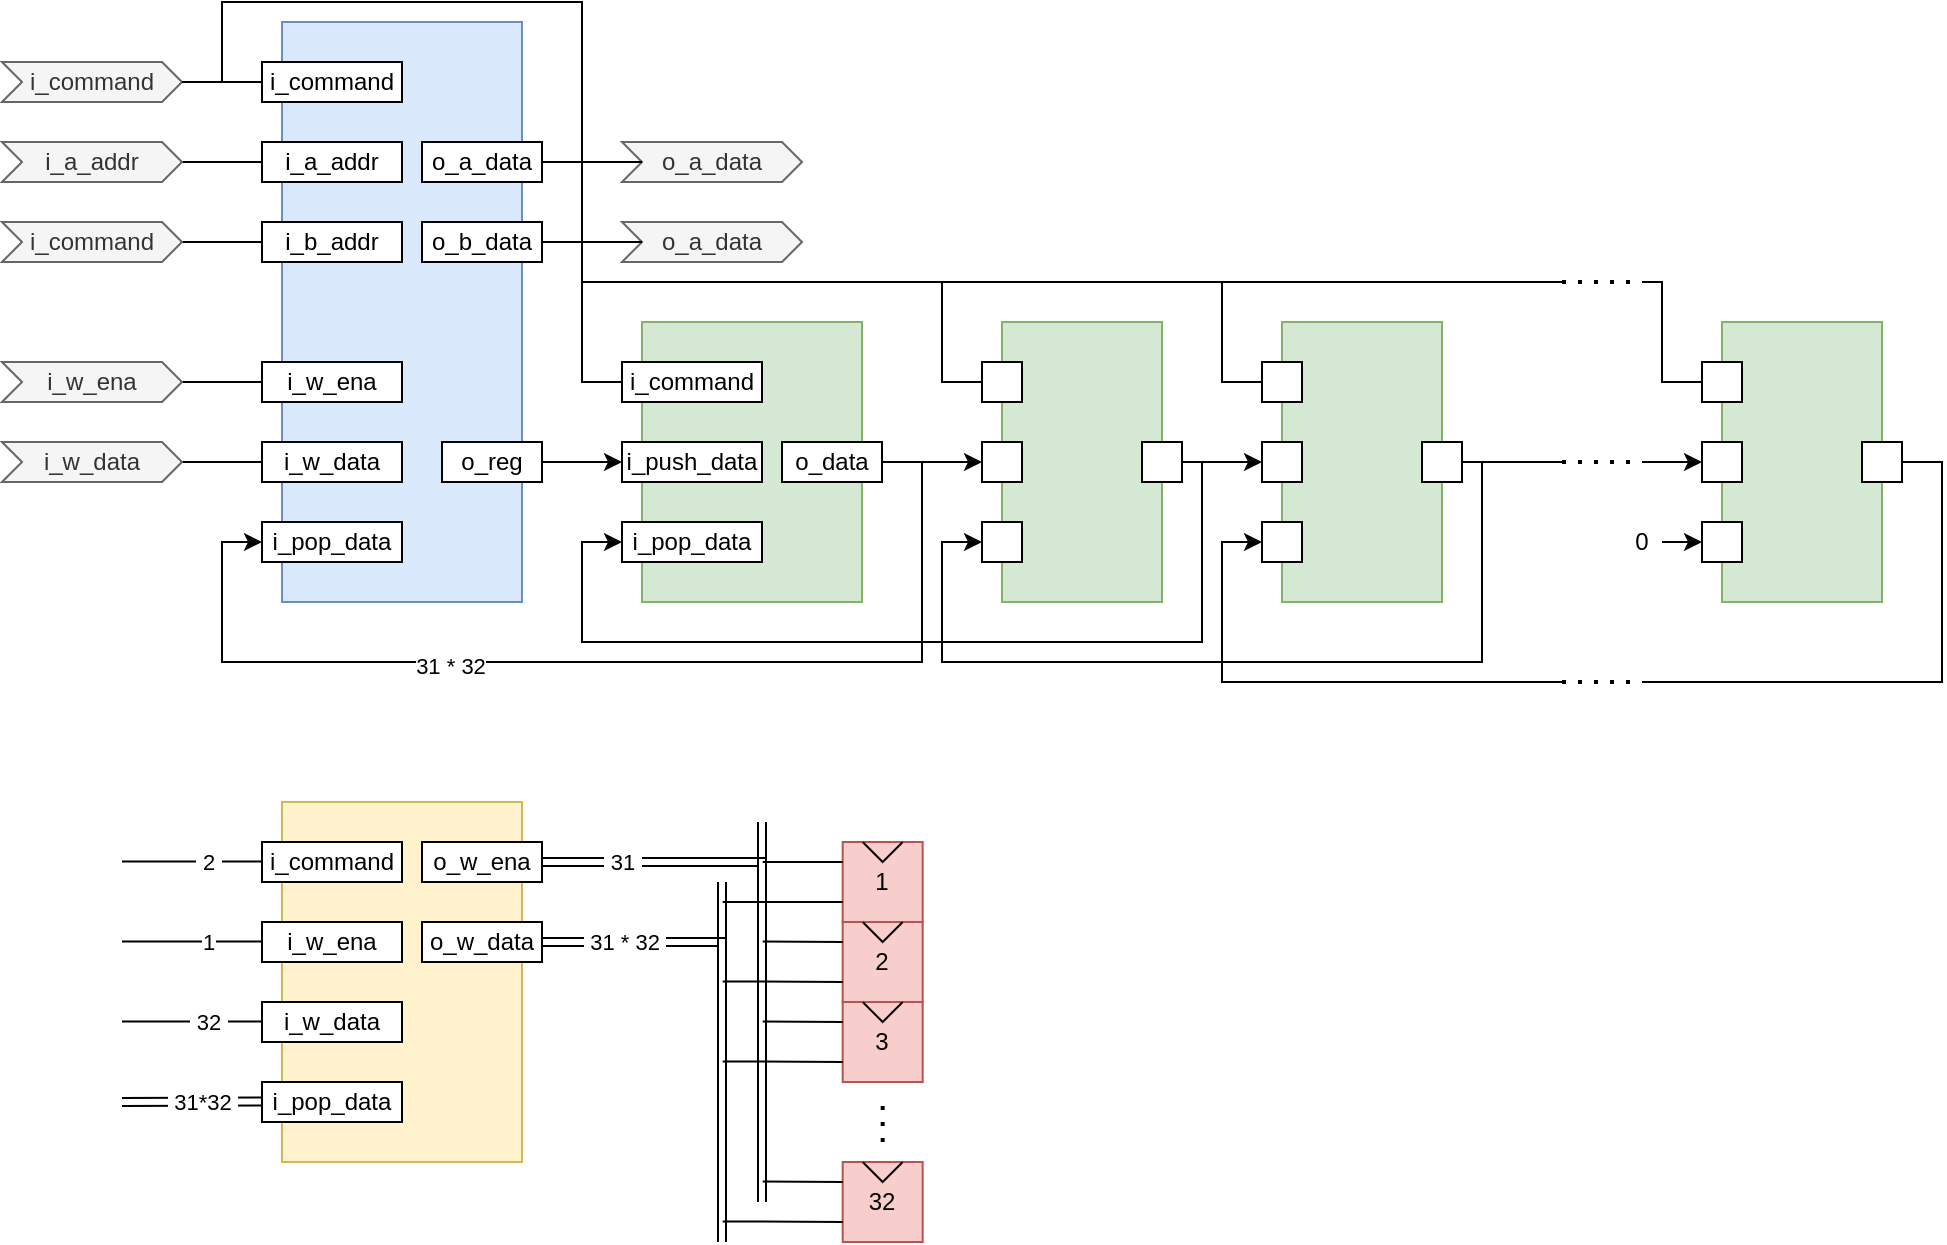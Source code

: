 <mxfile version="27.0.5">
  <diagram name="Page-1" id="EF95RXOkAe6jpXl8hsVO">
    <mxGraphModel dx="2315" dy="1381" grid="1" gridSize="10" guides="1" tooltips="1" connect="1" arrows="1" fold="1" page="1" pageScale="1" pageWidth="850" pageHeight="1100" math="0" shadow="0">
      <root>
        <mxCell id="0" />
        <mxCell id="1" parent="0" />
        <mxCell id="Xn5FnCG-qSh6JUQlaOpy-32" value="" style="rounded=0;whiteSpace=wrap;html=1;fillColor=#d5e8d4;strokeColor=#82b366;" vertex="1" parent="1">
          <mxGeometry x="190" y="500" width="110" height="140" as="geometry" />
        </mxCell>
        <mxCell id="Xn5FnCG-qSh6JUQlaOpy-5" value="i_command" style="rounded=0;whiteSpace=wrap;html=1;" vertex="1" parent="1">
          <mxGeometry x="180" y="520" width="70" height="20" as="geometry" />
        </mxCell>
        <mxCell id="Xn5FnCG-qSh6JUQlaOpy-38" value="i_pop_data" style="rounded=0;whiteSpace=wrap;html=1;" vertex="1" parent="1">
          <mxGeometry x="180" y="600" width="70" height="20" as="geometry" />
        </mxCell>
        <mxCell id="Xn5FnCG-qSh6JUQlaOpy-41" value="o_data" style="rounded=0;whiteSpace=wrap;html=1;" vertex="1" parent="1">
          <mxGeometry x="260" y="560" width="50" height="20" as="geometry" />
        </mxCell>
        <mxCell id="Xn5FnCG-qSh6JUQlaOpy-35" value="i_push_data" style="rounded=0;whiteSpace=wrap;html=1;" vertex="1" parent="1">
          <mxGeometry x="180" y="560" width="70" height="20" as="geometry" />
        </mxCell>
        <mxCell id="Xn5FnCG-qSh6JUQlaOpy-45" value="" style="endArrow=none;html=1;rounded=0;entryX=0;entryY=0.5;entryDx=0;entryDy=0;exitX=0;exitY=0.5;exitDx=0;exitDy=0;startArrow=none;startFill=0;" edge="1" parent="1" target="Xn5FnCG-qSh6JUQlaOpy-48" source="Xn5FnCG-qSh6JUQlaOpy-5">
          <mxGeometry width="50" height="50" relative="1" as="geometry">
            <mxPoint x="170" y="530" as="sourcePoint" />
            <mxPoint x="460" y="530" as="targetPoint" />
            <Array as="points">
              <mxPoint x="160" y="530" />
              <mxPoint x="160" y="480" />
              <mxPoint x="340" y="480" />
              <mxPoint x="340" y="530" />
              <mxPoint x="360" y="530" />
            </Array>
          </mxGeometry>
        </mxCell>
        <mxCell id="Xn5FnCG-qSh6JUQlaOpy-47" value="" style="rounded=0;whiteSpace=wrap;html=1;fillColor=#d5e8d4;strokeColor=#82b366;" vertex="1" parent="1">
          <mxGeometry x="370" y="500" width="80" height="140" as="geometry" />
        </mxCell>
        <mxCell id="Xn5FnCG-qSh6JUQlaOpy-48" value="" style="rounded=0;whiteSpace=wrap;html=1;" vertex="1" parent="1">
          <mxGeometry x="360" y="520" width="20" height="20" as="geometry" />
        </mxCell>
        <mxCell id="Xn5FnCG-qSh6JUQlaOpy-49" value="" style="endArrow=classic;html=1;rounded=0;entryX=0;entryY=0.5;entryDx=0;entryDy=0;exitX=1;exitY=0.5;exitDx=0;exitDy=0;" edge="1" parent="1" target="Xn5FnCG-qSh6JUQlaOpy-51" source="Xn5FnCG-qSh6JUQlaOpy-41">
          <mxGeometry width="50" height="50" relative="1" as="geometry">
            <mxPoint x="360" y="570" as="sourcePoint" />
            <mxPoint x="460" y="570" as="targetPoint" />
          </mxGeometry>
        </mxCell>
        <mxCell id="Xn5FnCG-qSh6JUQlaOpy-51" value="" style="rounded=0;whiteSpace=wrap;html=1;" vertex="1" parent="1">
          <mxGeometry x="360" y="560" width="20" height="20" as="geometry" />
        </mxCell>
        <mxCell id="Xn5FnCG-qSh6JUQlaOpy-54" value="" style="rounded=0;whiteSpace=wrap;html=1;" vertex="1" parent="1">
          <mxGeometry x="360" y="600" width="20" height="20" as="geometry" />
        </mxCell>
        <mxCell id="Xn5FnCG-qSh6JUQlaOpy-56" value="" style="rounded=0;whiteSpace=wrap;html=1;" vertex="1" parent="1">
          <mxGeometry x="440" y="560" width="20" height="20" as="geometry" />
        </mxCell>
        <mxCell id="Xn5FnCG-qSh6JUQlaOpy-59" value="" style="endArrow=classic;html=1;rounded=0;exitX=1;exitY=0.5;exitDx=0;exitDy=0;entryX=0;entryY=0.5;entryDx=0;entryDy=0;" edge="1" parent="1" source="Xn5FnCG-qSh6JUQlaOpy-56" target="Xn5FnCG-qSh6JUQlaOpy-38">
          <mxGeometry width="50" height="50" relative="1" as="geometry">
            <mxPoint x="450" y="490" as="sourcePoint" />
            <mxPoint x="210" y="610" as="targetPoint" />
            <Array as="points">
              <mxPoint x="470" y="570" />
              <mxPoint x="470" y="660" />
              <mxPoint x="160" y="660" />
              <mxPoint x="160" y="610" />
            </Array>
          </mxGeometry>
        </mxCell>
        <mxCell id="Xn5FnCG-qSh6JUQlaOpy-61" value="" style="rounded=0;whiteSpace=wrap;html=1;fillColor=#d5e8d4;strokeColor=#82b366;" vertex="1" parent="1">
          <mxGeometry x="510" y="500" width="80" height="140" as="geometry" />
        </mxCell>
        <mxCell id="Xn5FnCG-qSh6JUQlaOpy-62" value="" style="rounded=0;whiteSpace=wrap;html=1;" vertex="1" parent="1">
          <mxGeometry x="500" y="520" width="20" height="20" as="geometry" />
        </mxCell>
        <mxCell id="Xn5FnCG-qSh6JUQlaOpy-63" value="" style="rounded=0;whiteSpace=wrap;html=1;" vertex="1" parent="1">
          <mxGeometry x="500" y="560" width="20" height="20" as="geometry" />
        </mxCell>
        <mxCell id="Xn5FnCG-qSh6JUQlaOpy-64" value="" style="rounded=0;whiteSpace=wrap;html=1;" vertex="1" parent="1">
          <mxGeometry x="500" y="600" width="20" height="20" as="geometry" />
        </mxCell>
        <mxCell id="Xn5FnCG-qSh6JUQlaOpy-65" value="" style="rounded=0;whiteSpace=wrap;html=1;" vertex="1" parent="1">
          <mxGeometry x="580" y="560" width="20" height="20" as="geometry" />
        </mxCell>
        <mxCell id="Xn5FnCG-qSh6JUQlaOpy-66" value="" style="endArrow=classic;html=1;rounded=0;exitX=1;exitY=0.5;exitDx=0;exitDy=0;entryX=0;entryY=0.5;entryDx=0;entryDy=0;" edge="1" parent="1" source="Xn5FnCG-qSh6JUQlaOpy-65">
          <mxGeometry width="50" height="50" relative="1" as="geometry">
            <mxPoint x="580" y="490" as="sourcePoint" />
            <mxPoint x="360" y="610" as="targetPoint" />
            <Array as="points">
              <mxPoint x="610" y="570" />
              <mxPoint x="610" y="670" />
              <mxPoint x="340" y="670" />
              <mxPoint x="340" y="610" />
            </Array>
          </mxGeometry>
        </mxCell>
        <mxCell id="Xn5FnCG-qSh6JUQlaOpy-68" value="" style="rounded=0;whiteSpace=wrap;html=1;fillColor=#d5e8d4;strokeColor=#82b366;" vertex="1" parent="1">
          <mxGeometry x="730" y="500" width="80" height="140" as="geometry" />
        </mxCell>
        <mxCell id="Xn5FnCG-qSh6JUQlaOpy-69" value="" style="rounded=0;whiteSpace=wrap;html=1;" vertex="1" parent="1">
          <mxGeometry x="720" y="520" width="20" height="20" as="geometry" />
        </mxCell>
        <mxCell id="Xn5FnCG-qSh6JUQlaOpy-70" value="" style="rounded=0;whiteSpace=wrap;html=1;" vertex="1" parent="1">
          <mxGeometry x="720" y="560" width="20" height="20" as="geometry" />
        </mxCell>
        <mxCell id="Xn5FnCG-qSh6JUQlaOpy-71" value="" style="rounded=0;whiteSpace=wrap;html=1;" vertex="1" parent="1">
          <mxGeometry x="720" y="600" width="20" height="20" as="geometry" />
        </mxCell>
        <mxCell id="Xn5FnCG-qSh6JUQlaOpy-72" value="" style="rounded=0;whiteSpace=wrap;html=1;" vertex="1" parent="1">
          <mxGeometry x="800" y="560" width="20" height="20" as="geometry" />
        </mxCell>
        <mxCell id="Xn5FnCG-qSh6JUQlaOpy-75" value="" style="endArrow=classic;html=1;rounded=0;entryX=0;entryY=0.5;entryDx=0;entryDy=0;" edge="1" parent="1" target="Xn5FnCG-qSh6JUQlaOpy-64">
          <mxGeometry width="50" height="50" relative="1" as="geometry">
            <mxPoint x="650" y="680" as="sourcePoint" />
            <mxPoint x="520" y="660" as="targetPoint" />
            <Array as="points">
              <mxPoint x="480" y="680" />
              <mxPoint x="480" y="610" />
            </Array>
          </mxGeometry>
        </mxCell>
        <mxCell id="Xn5FnCG-qSh6JUQlaOpy-76" value="" style="endArrow=classic;html=1;rounded=0;entryX=0;entryY=0.5;entryDx=0;entryDy=0;" edge="1" parent="1" target="Xn5FnCG-qSh6JUQlaOpy-70">
          <mxGeometry width="50" height="50" relative="1" as="geometry">
            <mxPoint x="690" y="570" as="sourcePoint" />
            <mxPoint x="520" y="660" as="targetPoint" />
          </mxGeometry>
        </mxCell>
        <mxCell id="Xn5FnCG-qSh6JUQlaOpy-77" value="" style="endArrow=none;html=1;rounded=0;" edge="1" parent="1">
          <mxGeometry width="50" height="50" relative="1" as="geometry">
            <mxPoint x="650" y="480" as="sourcePoint" />
            <mxPoint x="340" y="480" as="targetPoint" />
          </mxGeometry>
        </mxCell>
        <mxCell id="Xn5FnCG-qSh6JUQlaOpy-78" value="" style="endArrow=none;html=1;rounded=0;entryX=0;entryY=0.5;entryDx=0;entryDy=0;startFill=0;" edge="1" parent="1" target="Xn5FnCG-qSh6JUQlaOpy-69">
          <mxGeometry width="50" height="50" relative="1" as="geometry">
            <mxPoint x="690" y="480" as="sourcePoint" />
            <mxPoint x="520" y="660" as="targetPoint" />
            <Array as="points">
              <mxPoint x="700" y="480" />
              <mxPoint x="700" y="530" />
            </Array>
          </mxGeometry>
        </mxCell>
        <mxCell id="Xn5FnCG-qSh6JUQlaOpy-80" value="" style="endArrow=none;dashed=1;html=1;dashPattern=1 3;strokeWidth=2;rounded=0;" edge="1" parent="1">
          <mxGeometry width="50" height="50" relative="1" as="geometry">
            <mxPoint x="650" y="480" as="sourcePoint" />
            <mxPoint x="690" y="480" as="targetPoint" />
          </mxGeometry>
        </mxCell>
        <mxCell id="Xn5FnCG-qSh6JUQlaOpy-81" value="" style="endArrow=none;dashed=1;html=1;dashPattern=1 3;strokeWidth=2;rounded=0;" edge="1" parent="1">
          <mxGeometry width="50" height="50" relative="1" as="geometry">
            <mxPoint x="650" y="570" as="sourcePoint" />
            <mxPoint x="690" y="570" as="targetPoint" />
          </mxGeometry>
        </mxCell>
        <mxCell id="Xn5FnCG-qSh6JUQlaOpy-82" value="" style="endArrow=none;dashed=1;html=1;dashPattern=1 3;strokeWidth=2;rounded=0;" edge="1" parent="1">
          <mxGeometry width="50" height="50" relative="1" as="geometry">
            <mxPoint x="650" y="680" as="sourcePoint" />
            <mxPoint x="690" y="680" as="targetPoint" />
          </mxGeometry>
        </mxCell>
        <mxCell id="Xn5FnCG-qSh6JUQlaOpy-83" value="" style="endArrow=none;html=1;rounded=0;" edge="1" parent="1">
          <mxGeometry width="50" height="50" relative="1" as="geometry">
            <mxPoint x="610" y="570" as="sourcePoint" />
            <mxPoint x="650" y="570" as="targetPoint" />
          </mxGeometry>
        </mxCell>
        <mxCell id="Xn5FnCG-qSh6JUQlaOpy-85" value="" style="endArrow=none;html=1;rounded=0;entryX=1;entryY=0.5;entryDx=0;entryDy=0;" edge="1" parent="1" target="Xn5FnCG-qSh6JUQlaOpy-72">
          <mxGeometry width="50" height="50" relative="1" as="geometry">
            <mxPoint x="690" y="680" as="sourcePoint" />
            <mxPoint x="520" y="660" as="targetPoint" />
            <Array as="points">
              <mxPoint x="840" y="680" />
              <mxPoint x="840" y="570" />
            </Array>
          </mxGeometry>
        </mxCell>
        <mxCell id="Xn5FnCG-qSh6JUQlaOpy-86" value="" style="endArrow=classic;html=1;rounded=0;entryX=0;entryY=0.5;entryDx=0;entryDy=0;" edge="1" parent="1" target="Xn5FnCG-qSh6JUQlaOpy-71">
          <mxGeometry width="50" height="50" relative="1" as="geometry">
            <mxPoint x="700" y="610" as="sourcePoint" />
            <mxPoint x="520" y="660" as="targetPoint" />
          </mxGeometry>
        </mxCell>
        <mxCell id="Xn5FnCG-qSh6JUQlaOpy-88" value="0" style="text;html=1;align=center;verticalAlign=middle;whiteSpace=wrap;rounded=0;" vertex="1" parent="1">
          <mxGeometry x="680" y="600" width="20" height="20" as="geometry" />
        </mxCell>
        <mxCell id="Xn5FnCG-qSh6JUQlaOpy-90" value="" style="endArrow=classic;html=1;rounded=0;entryX=0;entryY=0.5;entryDx=0;entryDy=0;" edge="1" parent="1" target="Xn5FnCG-qSh6JUQlaOpy-63">
          <mxGeometry width="50" height="50" relative="1" as="geometry">
            <mxPoint x="470" y="570" as="sourcePoint" />
            <mxPoint x="510" y="660" as="targetPoint" />
          </mxGeometry>
        </mxCell>
        <mxCell id="Xn5FnCG-qSh6JUQlaOpy-91" value="" style="endArrow=none;html=1;rounded=0;entryX=0;entryY=0.5;entryDx=0;entryDy=0;startFill=0;" edge="1" parent="1" target="Xn5FnCG-qSh6JUQlaOpy-62">
          <mxGeometry width="50" height="50" relative="1" as="geometry">
            <mxPoint x="480" y="480" as="sourcePoint" />
            <mxPoint x="510" y="640" as="targetPoint" />
            <Array as="points">
              <mxPoint x="480" y="530" />
            </Array>
          </mxGeometry>
        </mxCell>
        <mxCell id="Xn5FnCG-qSh6JUQlaOpy-93" value="" style="rounded=0;whiteSpace=wrap;html=1;fillColor=#dae8fc;strokeColor=#6c8ebf;" vertex="1" parent="1">
          <mxGeometry x="10" y="350" width="120" height="290" as="geometry" />
        </mxCell>
        <mxCell id="Xn5FnCG-qSh6JUQlaOpy-95" value="" style="endArrow=classic;html=1;rounded=0;entryX=0;entryY=0.5;entryDx=0;entryDy=0;" edge="1" parent="1" target="Xn5FnCG-qSh6JUQlaOpy-96">
          <mxGeometry width="50" height="50" relative="1" as="geometry">
            <mxPoint x="330" y="570" as="sourcePoint" />
            <mxPoint x="-80" y="680" as="targetPoint" />
            <Array as="points">
              <mxPoint x="330" y="670" />
              <mxPoint x="-20" y="670" />
              <mxPoint x="-20" y="610" />
            </Array>
          </mxGeometry>
        </mxCell>
        <mxCell id="Xn5FnCG-qSh6JUQlaOpy-168" value="31 * 32" style="edgeLabel;html=1;align=center;verticalAlign=middle;resizable=0;points=[];" vertex="1" connectable="0" parent="Xn5FnCG-qSh6JUQlaOpy-95">
          <mxGeometry x="0.268" y="2" relative="1" as="geometry">
            <mxPoint as="offset" />
          </mxGeometry>
        </mxCell>
        <mxCell id="Xn5FnCG-qSh6JUQlaOpy-96" value="i_pop_data" style="rounded=0;whiteSpace=wrap;html=1;" vertex="1" parent="1">
          <mxGeometry y="600" width="70" height="20" as="geometry" />
        </mxCell>
        <mxCell id="Xn5FnCG-qSh6JUQlaOpy-97" value="i_command" style="rounded=0;whiteSpace=wrap;html=1;" vertex="1" parent="1">
          <mxGeometry y="370" width="70" height="20" as="geometry" />
        </mxCell>
        <mxCell id="Xn5FnCG-qSh6JUQlaOpy-99" value="i_w_ena" style="rounded=0;whiteSpace=wrap;html=1;" vertex="1" parent="1">
          <mxGeometry y="520" width="70" height="20" as="geometry" />
        </mxCell>
        <mxCell id="Xn5FnCG-qSh6JUQlaOpy-101" value="o_reg" style="rounded=0;whiteSpace=wrap;html=1;" vertex="1" parent="1">
          <mxGeometry x="90" y="560" width="50" height="20" as="geometry" />
        </mxCell>
        <mxCell id="Xn5FnCG-qSh6JUQlaOpy-102" value="" style="endArrow=classic;html=1;rounded=0;exitX=1;exitY=0.5;exitDx=0;exitDy=0;entryX=0;entryY=0.5;entryDx=0;entryDy=0;" edge="1" parent="1" source="Xn5FnCG-qSh6JUQlaOpy-101" target="Xn5FnCG-qSh6JUQlaOpy-35">
          <mxGeometry width="50" height="50" relative="1" as="geometry">
            <mxPoint x="280" y="480" as="sourcePoint" />
            <mxPoint x="330" y="430" as="targetPoint" />
          </mxGeometry>
        </mxCell>
        <mxCell id="Xn5FnCG-qSh6JUQlaOpy-103" value="i_w_data" style="rounded=0;whiteSpace=wrap;html=1;" vertex="1" parent="1">
          <mxGeometry y="560" width="70" height="20" as="geometry" />
        </mxCell>
        <mxCell id="Xn5FnCG-qSh6JUQlaOpy-108" value="o_a_data" style="rounded=0;whiteSpace=wrap;html=1;" vertex="1" parent="1">
          <mxGeometry x="80" y="410" width="60" height="20" as="geometry" />
        </mxCell>
        <mxCell id="Xn5FnCG-qSh6JUQlaOpy-109" value="o_b_data" style="rounded=0;whiteSpace=wrap;html=1;" vertex="1" parent="1">
          <mxGeometry x="80" y="450" width="60" height="20" as="geometry" />
        </mxCell>
        <mxCell id="Xn5FnCG-qSh6JUQlaOpy-110" value="o_a_data" style="shape=step;perimeter=stepPerimeter;whiteSpace=wrap;html=1;fixedSize=1;size=10;fillColor=#f5f5f5;fontColor=#333333;strokeColor=#666666;" vertex="1" parent="1">
          <mxGeometry x="180" y="410" width="90" height="20" as="geometry" />
        </mxCell>
        <mxCell id="Xn5FnCG-qSh6JUQlaOpy-111" value="" style="endArrow=none;html=1;rounded=0;entryX=0;entryY=0.5;entryDx=0;entryDy=0;exitX=1;exitY=0.5;exitDx=0;exitDy=0;" edge="1" parent="1" source="Xn5FnCG-qSh6JUQlaOpy-108" target="Xn5FnCG-qSh6JUQlaOpy-110">
          <mxGeometry width="50" height="50" relative="1" as="geometry">
            <mxPoint x="390" y="490" as="sourcePoint" />
            <mxPoint x="440" y="440" as="targetPoint" />
          </mxGeometry>
        </mxCell>
        <mxCell id="Xn5FnCG-qSh6JUQlaOpy-112" value="o_a_data" style="shape=step;perimeter=stepPerimeter;whiteSpace=wrap;html=1;fixedSize=1;size=10;fillColor=#f5f5f5;fontColor=#333333;strokeColor=#666666;" vertex="1" parent="1">
          <mxGeometry x="180" y="450" width="90" height="20" as="geometry" />
        </mxCell>
        <mxCell id="Xn5FnCG-qSh6JUQlaOpy-113" value="" style="endArrow=none;html=1;rounded=0;entryX=0;entryY=0.5;entryDx=0;entryDy=0;exitX=1;exitY=0.5;exitDx=0;exitDy=0;" edge="1" parent="1" source="Xn5FnCG-qSh6JUQlaOpy-109" target="Xn5FnCG-qSh6JUQlaOpy-112">
          <mxGeometry width="50" height="50" relative="1" as="geometry">
            <mxPoint x="390" y="490" as="sourcePoint" />
            <mxPoint x="440" y="440" as="targetPoint" />
          </mxGeometry>
        </mxCell>
        <mxCell id="Xn5FnCG-qSh6JUQlaOpy-114" value="i_b_addr" style="rounded=0;whiteSpace=wrap;html=1;" vertex="1" parent="1">
          <mxGeometry y="450" width="70" height="20" as="geometry" />
        </mxCell>
        <mxCell id="Xn5FnCG-qSh6JUQlaOpy-115" value="i_a_addr" style="rounded=0;whiteSpace=wrap;html=1;" vertex="1" parent="1">
          <mxGeometry y="410" width="70" height="20" as="geometry" />
        </mxCell>
        <mxCell id="Xn5FnCG-qSh6JUQlaOpy-116" value="i_command" style="shape=step;perimeter=stepPerimeter;whiteSpace=wrap;html=1;fixedSize=1;size=10;fillColor=#f5f5f5;fontColor=#333333;strokeColor=#666666;" vertex="1" parent="1">
          <mxGeometry x="-130" y="370" width="90" height="20" as="geometry" />
        </mxCell>
        <mxCell id="Xn5FnCG-qSh6JUQlaOpy-122" style="edgeStyle=orthogonalEdgeStyle;rounded=0;orthogonalLoop=1;jettySize=auto;html=1;exitX=1;exitY=0.5;exitDx=0;exitDy=0;entryX=0;entryY=0.5;entryDx=0;entryDy=0;endArrow=none;startFill=0;" edge="1" parent="1" source="Xn5FnCG-qSh6JUQlaOpy-117" target="Xn5FnCG-qSh6JUQlaOpy-115">
          <mxGeometry relative="1" as="geometry" />
        </mxCell>
        <mxCell id="Xn5FnCG-qSh6JUQlaOpy-117" value="i_a_addr" style="shape=step;perimeter=stepPerimeter;whiteSpace=wrap;html=1;fixedSize=1;size=10;fillColor=#f5f5f5;fontColor=#333333;strokeColor=#666666;" vertex="1" parent="1">
          <mxGeometry x="-130" y="410" width="90" height="20" as="geometry" />
        </mxCell>
        <mxCell id="Xn5FnCG-qSh6JUQlaOpy-123" style="edgeStyle=orthogonalEdgeStyle;rounded=0;orthogonalLoop=1;jettySize=auto;html=1;exitX=1;exitY=0.5;exitDx=0;exitDy=0;entryX=0;entryY=0.5;entryDx=0;entryDy=0;endArrow=none;startFill=0;" edge="1" parent="1" source="Xn5FnCG-qSh6JUQlaOpy-118" target="Xn5FnCG-qSh6JUQlaOpy-114">
          <mxGeometry relative="1" as="geometry" />
        </mxCell>
        <mxCell id="Xn5FnCG-qSh6JUQlaOpy-118" value="i_command" style="shape=step;perimeter=stepPerimeter;whiteSpace=wrap;html=1;fixedSize=1;size=10;fillColor=#f5f5f5;fontColor=#333333;strokeColor=#666666;" vertex="1" parent="1">
          <mxGeometry x="-130" y="450" width="90" height="20" as="geometry" />
        </mxCell>
        <mxCell id="Xn5FnCG-qSh6JUQlaOpy-124" style="edgeStyle=orthogonalEdgeStyle;rounded=0;orthogonalLoop=1;jettySize=auto;html=1;exitX=1;exitY=0.5;exitDx=0;exitDy=0;entryX=0;entryY=0.5;entryDx=0;entryDy=0;endArrow=none;startFill=0;" edge="1" parent="1" source="Xn5FnCG-qSh6JUQlaOpy-119" target="Xn5FnCG-qSh6JUQlaOpy-99">
          <mxGeometry relative="1" as="geometry" />
        </mxCell>
        <mxCell id="Xn5FnCG-qSh6JUQlaOpy-119" value="i_w_ena" style="shape=step;perimeter=stepPerimeter;whiteSpace=wrap;html=1;fixedSize=1;size=10;fillColor=#f5f5f5;fontColor=#333333;strokeColor=#666666;" vertex="1" parent="1">
          <mxGeometry x="-130" y="520" width="90" height="20" as="geometry" />
        </mxCell>
        <mxCell id="Xn5FnCG-qSh6JUQlaOpy-125" style="edgeStyle=orthogonalEdgeStyle;rounded=0;orthogonalLoop=1;jettySize=auto;html=1;exitX=1;exitY=0.5;exitDx=0;exitDy=0;entryX=0;entryY=0.5;entryDx=0;entryDy=0;endArrow=none;startFill=0;" edge="1" parent="1" source="Xn5FnCG-qSh6JUQlaOpy-120" target="Xn5FnCG-qSh6JUQlaOpy-103">
          <mxGeometry relative="1" as="geometry" />
        </mxCell>
        <mxCell id="Xn5FnCG-qSh6JUQlaOpy-120" value="i_w_data" style="shape=step;perimeter=stepPerimeter;whiteSpace=wrap;html=1;fixedSize=1;size=10;fillColor=#f5f5f5;fontColor=#333333;strokeColor=#666666;" vertex="1" parent="1">
          <mxGeometry x="-130" y="560" width="90" height="20" as="geometry" />
        </mxCell>
        <mxCell id="Xn5FnCG-qSh6JUQlaOpy-121" value="" style="endArrow=none;html=1;rounded=0;entryX=0;entryY=0.5;entryDx=0;entryDy=0;exitX=1;exitY=0.5;exitDx=0;exitDy=0;" edge="1" parent="1" source="Xn5FnCG-qSh6JUQlaOpy-116" target="Xn5FnCG-qSh6JUQlaOpy-97">
          <mxGeometry width="50" height="50" relative="1" as="geometry">
            <mxPoint x="390" y="660" as="sourcePoint" />
            <mxPoint x="440" y="610" as="targetPoint" />
          </mxGeometry>
        </mxCell>
        <mxCell id="Xn5FnCG-qSh6JUQlaOpy-127" value="" style="endArrow=none;html=1;rounded=0;" edge="1" parent="1">
          <mxGeometry width="50" height="50" relative="1" as="geometry">
            <mxPoint x="160" y="480" as="sourcePoint" />
            <mxPoint x="-20" y="380" as="targetPoint" />
            <Array as="points">
              <mxPoint x="160" y="340" />
              <mxPoint x="-20" y="340" />
            </Array>
          </mxGeometry>
        </mxCell>
        <mxCell id="Xn5FnCG-qSh6JUQlaOpy-128" value="1" style="rounded=0;whiteSpace=wrap;html=1;fillColor=#f8cecc;strokeColor=#b85450;" vertex="1" parent="1">
          <mxGeometry x="290.34" y="760" width="40" height="40" as="geometry" />
        </mxCell>
        <mxCell id="Xn5FnCG-qSh6JUQlaOpy-129" value="2" style="rounded=0;whiteSpace=wrap;html=1;fillColor=#f8cecc;strokeColor=#b85450;" vertex="1" parent="1">
          <mxGeometry x="290.34" y="800" width="40" height="40" as="geometry" />
        </mxCell>
        <mxCell id="Xn5FnCG-qSh6JUQlaOpy-130" value="3" style="rounded=0;whiteSpace=wrap;html=1;fillColor=#f8cecc;strokeColor=#b85450;" vertex="1" parent="1">
          <mxGeometry x="290.34" y="840" width="40" height="40" as="geometry" />
        </mxCell>
        <mxCell id="Xn5FnCG-qSh6JUQlaOpy-131" value="" style="endArrow=none;html=1;rounded=0;" edge="1" parent="1">
          <mxGeometry width="50" height="50" relative="1" as="geometry">
            <mxPoint x="300.34" y="760" as="sourcePoint" />
            <mxPoint x="320.34" y="760" as="targetPoint" />
            <Array as="points">
              <mxPoint x="310.34" y="770" />
            </Array>
          </mxGeometry>
        </mxCell>
        <mxCell id="Xn5FnCG-qSh6JUQlaOpy-133" value="" style="endArrow=none;html=1;rounded=0;" edge="1" parent="1">
          <mxGeometry width="50" height="50" relative="1" as="geometry">
            <mxPoint x="300.34" y="800" as="sourcePoint" />
            <mxPoint x="320.34" y="800" as="targetPoint" />
            <Array as="points">
              <mxPoint x="310.34" y="810" />
            </Array>
          </mxGeometry>
        </mxCell>
        <mxCell id="Xn5FnCG-qSh6JUQlaOpy-134" value="" style="endArrow=none;html=1;rounded=0;" edge="1" parent="1">
          <mxGeometry width="50" height="50" relative="1" as="geometry">
            <mxPoint x="300.34" y="840" as="sourcePoint" />
            <mxPoint x="320.34" y="840" as="targetPoint" />
            <Array as="points">
              <mxPoint x="310.34" y="850" />
            </Array>
          </mxGeometry>
        </mxCell>
        <mxCell id="Xn5FnCG-qSh6JUQlaOpy-135" value="32" style="rounded=0;whiteSpace=wrap;html=1;fillColor=#f8cecc;strokeColor=#b85450;" vertex="1" parent="1">
          <mxGeometry x="290.34" y="920" width="40" height="40" as="geometry" />
        </mxCell>
        <mxCell id="Xn5FnCG-qSh6JUQlaOpy-136" value="" style="endArrow=none;html=1;rounded=0;" edge="1" parent="1">
          <mxGeometry width="50" height="50" relative="1" as="geometry">
            <mxPoint x="300.34" y="920" as="sourcePoint" />
            <mxPoint x="320.34" y="920" as="targetPoint" />
            <Array as="points">
              <mxPoint x="310.34" y="930" />
            </Array>
          </mxGeometry>
        </mxCell>
        <mxCell id="Xn5FnCG-qSh6JUQlaOpy-137" value="" style="endArrow=none;html=1;rounded=0;exitX=0;exitY=0.25;exitDx=0;exitDy=0;" edge="1" parent="1" source="Xn5FnCG-qSh6JUQlaOpy-128">
          <mxGeometry width="50" height="50" relative="1" as="geometry">
            <mxPoint x="210.34" y="770" as="sourcePoint" />
            <mxPoint x="250.34" y="770" as="targetPoint" />
          </mxGeometry>
        </mxCell>
        <mxCell id="Xn5FnCG-qSh6JUQlaOpy-138" value="" style="endArrow=none;html=1;rounded=0;exitX=0;exitY=0.25;exitDx=0;exitDy=0;" edge="1" parent="1" source="Xn5FnCG-qSh6JUQlaOpy-129">
          <mxGeometry width="50" height="50" relative="1" as="geometry">
            <mxPoint x="210.34" y="809.71" as="sourcePoint" />
            <mxPoint x="250.34" y="809.71" as="targetPoint" />
          </mxGeometry>
        </mxCell>
        <mxCell id="Xn5FnCG-qSh6JUQlaOpy-139" value="" style="endArrow=none;html=1;rounded=0;exitX=0;exitY=0.25;exitDx=0;exitDy=0;" edge="1" parent="1" source="Xn5FnCG-qSh6JUQlaOpy-130">
          <mxGeometry width="50" height="50" relative="1" as="geometry">
            <mxPoint x="210.34" y="849.71" as="sourcePoint" />
            <mxPoint x="250.34" y="849.71" as="targetPoint" />
          </mxGeometry>
        </mxCell>
        <mxCell id="Xn5FnCG-qSh6JUQlaOpy-140" value="" style="endArrow=none;html=1;rounded=0;exitX=0;exitY=0.25;exitDx=0;exitDy=0;" edge="1" parent="1" source="Xn5FnCG-qSh6JUQlaOpy-135">
          <mxGeometry width="50" height="50" relative="1" as="geometry">
            <mxPoint x="210.34" y="929.71" as="sourcePoint" />
            <mxPoint x="250.34" y="929.71" as="targetPoint" />
          </mxGeometry>
        </mxCell>
        <mxCell id="Xn5FnCG-qSh6JUQlaOpy-141" value="" style="shape=link;html=1;rounded=0;exitX=1;exitY=0.5;exitDx=0;exitDy=0;" edge="1" parent="1">
          <mxGeometry width="100" relative="1" as="geometry">
            <mxPoint x="140" y="770.0" as="sourcePoint" />
            <mxPoint x="250" y="940" as="targetPoint" />
            <Array as="points">
              <mxPoint x="250" y="770" />
            </Array>
          </mxGeometry>
        </mxCell>
        <mxCell id="Xn5FnCG-qSh6JUQlaOpy-164" value="&amp;nbsp;31&amp;nbsp;" style="edgeLabel;html=1;align=center;verticalAlign=middle;resizable=0;points=[];" vertex="1" connectable="0" parent="Xn5FnCG-qSh6JUQlaOpy-141">
          <mxGeometry x="-0.678" y="2" relative="1" as="geometry">
            <mxPoint x="-5" y="2" as="offset" />
          </mxGeometry>
        </mxCell>
        <mxCell id="Xn5FnCG-qSh6JUQlaOpy-144" value="" style="endArrow=none;html=1;rounded=0;exitX=0;exitY=0.75;exitDx=0;exitDy=0;" edge="1" parent="1" source="Xn5FnCG-qSh6JUQlaOpy-128">
          <mxGeometry width="50" height="50" relative="1" as="geometry">
            <mxPoint x="270.34" y="790" as="sourcePoint" />
            <mxPoint x="230.34" y="790" as="targetPoint" />
          </mxGeometry>
        </mxCell>
        <mxCell id="Xn5FnCG-qSh6JUQlaOpy-145" value="" style="endArrow=none;html=1;rounded=0;exitX=0;exitY=0.75;exitDx=0;exitDy=0;" edge="1" parent="1" source="Xn5FnCG-qSh6JUQlaOpy-129">
          <mxGeometry width="50" height="50" relative="1" as="geometry">
            <mxPoint x="285.34" y="830" as="sourcePoint" />
            <mxPoint x="230.34" y="829.71" as="targetPoint" />
          </mxGeometry>
        </mxCell>
        <mxCell id="Xn5FnCG-qSh6JUQlaOpy-146" value="" style="endArrow=none;html=1;rounded=0;exitX=0;exitY=0.75;exitDx=0;exitDy=0;" edge="1" parent="1" source="Xn5FnCG-qSh6JUQlaOpy-130">
          <mxGeometry width="50" height="50" relative="1" as="geometry">
            <mxPoint x="270.34" y="870" as="sourcePoint" />
            <mxPoint x="230.34" y="869.71" as="targetPoint" />
          </mxGeometry>
        </mxCell>
        <mxCell id="Xn5FnCG-qSh6JUQlaOpy-147" value="" style="endArrow=none;html=1;rounded=0;exitX=0;exitY=0.75;exitDx=0;exitDy=0;" edge="1" parent="1" source="Xn5FnCG-qSh6JUQlaOpy-135">
          <mxGeometry width="50" height="50" relative="1" as="geometry">
            <mxPoint x="285.34" y="950" as="sourcePoint" />
            <mxPoint x="230.34" y="949.71" as="targetPoint" />
          </mxGeometry>
        </mxCell>
        <mxCell id="Xn5FnCG-qSh6JUQlaOpy-148" value="" style="shape=link;html=1;rounded=0;exitX=1;exitY=0.5;exitDx=0;exitDy=0;" edge="1" parent="1" source="Xn5FnCG-qSh6JUQlaOpy-158">
          <mxGeometry width="100" relative="1" as="geometry">
            <mxPoint x="170" y="810" as="sourcePoint" />
            <mxPoint x="230" y="960" as="targetPoint" />
            <Array as="points">
              <mxPoint x="230" y="810" />
            </Array>
          </mxGeometry>
        </mxCell>
        <mxCell id="Xn5FnCG-qSh6JUQlaOpy-163" value="&amp;nbsp;31 * 32&amp;nbsp;" style="edgeLabel;html=1;align=center;verticalAlign=middle;resizable=0;points=[];" vertex="1" connectable="0" parent="Xn5FnCG-qSh6JUQlaOpy-148">
          <mxGeometry x="-0.66" y="1" relative="1" as="geometry">
            <mxPoint y="1" as="offset" />
          </mxGeometry>
        </mxCell>
        <mxCell id="Xn5FnCG-qSh6JUQlaOpy-149" value="" style="endArrow=none;dashed=1;html=1;dashPattern=1 3;strokeWidth=2;rounded=0;" edge="1" parent="1">
          <mxGeometry width="50" height="50" relative="1" as="geometry">
            <mxPoint x="310.34" y="910" as="sourcePoint" />
            <mxPoint x="310.34" y="890" as="targetPoint" />
          </mxGeometry>
        </mxCell>
        <mxCell id="Xn5FnCG-qSh6JUQlaOpy-150" value="" style="rounded=0;whiteSpace=wrap;html=1;fillColor=#fff2cc;strokeColor=#d6b656;" vertex="1" parent="1">
          <mxGeometry x="10" y="740" width="120" height="180" as="geometry" />
        </mxCell>
        <mxCell id="Xn5FnCG-qSh6JUQlaOpy-152" value="o_w_ena" style="rounded=0;whiteSpace=wrap;html=1;" vertex="1" parent="1">
          <mxGeometry x="80" y="760" width="60" height="20" as="geometry" />
        </mxCell>
        <mxCell id="Xn5FnCG-qSh6JUQlaOpy-158" value="o_w_data" style="rounded=0;whiteSpace=wrap;html=1;" vertex="1" parent="1">
          <mxGeometry x="80" y="800" width="60" height="20" as="geometry" />
        </mxCell>
        <mxCell id="Xn5FnCG-qSh6JUQlaOpy-159" value="i_w_ena" style="rounded=0;whiteSpace=wrap;html=1;" vertex="1" parent="1">
          <mxGeometry y="800" width="70" height="20" as="geometry" />
        </mxCell>
        <mxCell id="Xn5FnCG-qSh6JUQlaOpy-160" value="i_w_data" style="rounded=0;whiteSpace=wrap;html=1;" vertex="1" parent="1">
          <mxGeometry y="840" width="70" height="20" as="geometry" />
        </mxCell>
        <mxCell id="Xn5FnCG-qSh6JUQlaOpy-161" value="i_pop_data" style="rounded=0;whiteSpace=wrap;html=1;" vertex="1" parent="1">
          <mxGeometry y="880" width="70" height="20" as="geometry" />
        </mxCell>
        <mxCell id="Xn5FnCG-qSh6JUQlaOpy-165" value="" style="shape=link;html=1;rounded=0;" edge="1" parent="1">
          <mxGeometry width="100" relative="1" as="geometry">
            <mxPoint x="-70" y="890" as="sourcePoint" />
            <mxPoint y="889.71" as="targetPoint" />
          </mxGeometry>
        </mxCell>
        <mxCell id="Xn5FnCG-qSh6JUQlaOpy-166" value="&amp;nbsp;31*32&amp;nbsp;" style="edgeLabel;html=1;align=center;verticalAlign=middle;resizable=0;points=[];" vertex="1" connectable="0" parent="Xn5FnCG-qSh6JUQlaOpy-165">
          <mxGeometry x="0.142" y="-3" relative="1" as="geometry">
            <mxPoint y="-3" as="offset" />
          </mxGeometry>
        </mxCell>
        <mxCell id="Xn5FnCG-qSh6JUQlaOpy-167" value="" style="endArrow=none;html=1;rounded=0;entryX=0;entryY=0.5;entryDx=0;entryDy=0;" edge="1" parent="1">
          <mxGeometry width="50" height="50" relative="1" as="geometry">
            <mxPoint x="-70" y="849.76" as="sourcePoint" />
            <mxPoint y="849.76" as="targetPoint" />
          </mxGeometry>
        </mxCell>
        <mxCell id="Xn5FnCG-qSh6JUQlaOpy-177" value="&amp;nbsp;32&amp;nbsp;" style="edgeLabel;html=1;align=center;verticalAlign=middle;resizable=0;points=[];" vertex="1" connectable="0" parent="Xn5FnCG-qSh6JUQlaOpy-167">
          <mxGeometry x="0.214" relative="1" as="geometry">
            <mxPoint as="offset" />
          </mxGeometry>
        </mxCell>
        <mxCell id="Xn5FnCG-qSh6JUQlaOpy-179" value="i_command" style="rounded=0;whiteSpace=wrap;html=1;" vertex="1" parent="1">
          <mxGeometry y="760" width="70" height="20" as="geometry" />
        </mxCell>
        <mxCell id="Xn5FnCG-qSh6JUQlaOpy-180" value="" style="shape=link;html=1;rounded=0;" edge="1" parent="1">
          <mxGeometry width="100" relative="1" as="geometry">
            <mxPoint x="230" y="780" as="sourcePoint" />
            <mxPoint x="230" y="840" as="targetPoint" />
          </mxGeometry>
        </mxCell>
        <mxCell id="Xn5FnCG-qSh6JUQlaOpy-181" value="" style="shape=link;html=1;rounded=0;" edge="1" parent="1">
          <mxGeometry width="100" relative="1" as="geometry">
            <mxPoint x="250" y="750" as="sourcePoint" />
            <mxPoint x="250" y="780" as="targetPoint" />
          </mxGeometry>
        </mxCell>
        <mxCell id="Xn5FnCG-qSh6JUQlaOpy-182" value="" style="endArrow=none;html=1;rounded=0;entryX=0;entryY=0.5;entryDx=0;entryDy=0;" edge="1" parent="1">
          <mxGeometry width="50" height="50" relative="1" as="geometry">
            <mxPoint x="-70" y="809.76" as="sourcePoint" />
            <mxPoint y="809.76" as="targetPoint" />
          </mxGeometry>
        </mxCell>
        <mxCell id="Xn5FnCG-qSh6JUQlaOpy-183" value="1" style="edgeLabel;html=1;align=center;verticalAlign=middle;resizable=0;points=[];" vertex="1" connectable="0" parent="Xn5FnCG-qSh6JUQlaOpy-182">
          <mxGeometry x="0.214" relative="1" as="geometry">
            <mxPoint as="offset" />
          </mxGeometry>
        </mxCell>
        <mxCell id="Xn5FnCG-qSh6JUQlaOpy-184" value="" style="endArrow=none;html=1;rounded=0;entryX=0;entryY=0.5;entryDx=0;entryDy=0;" edge="1" parent="1">
          <mxGeometry width="50" height="50" relative="1" as="geometry">
            <mxPoint x="-70" y="769.76" as="sourcePoint" />
            <mxPoint y="769.76" as="targetPoint" />
          </mxGeometry>
        </mxCell>
        <mxCell id="Xn5FnCG-qSh6JUQlaOpy-185" value="&amp;nbsp;2&amp;nbsp;" style="edgeLabel;html=1;align=center;verticalAlign=middle;resizable=0;points=[];" vertex="1" connectable="0" parent="Xn5FnCG-qSh6JUQlaOpy-184">
          <mxGeometry x="0.214" relative="1" as="geometry">
            <mxPoint as="offset" />
          </mxGeometry>
        </mxCell>
      </root>
    </mxGraphModel>
  </diagram>
</mxfile>
